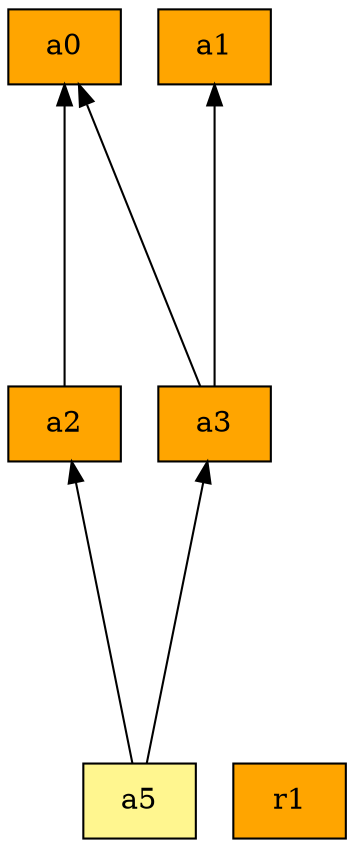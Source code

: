 digraph G {
rankdir=BT;ranksep="2.0";
"a1" [shape=record,fillcolor=orange,style=filled,label="{a1}"];
"a5" [shape=record,fillcolor=khaki1,style=filled,label="{a5}"];
"r1" [shape=record,fillcolor=orange,style=filled,label="{r1}"];
"a2" [shape=record,fillcolor=orange,style=filled,label="{a2}"];
"a0" [shape=record,fillcolor=orange,style=filled,label="{a0}"];
"a3" [shape=record,fillcolor=orange,style=filled,label="{a3}"];
"a5" -> "a3"
"a5" -> "a2"
"a2" -> "a0"
"a3" -> "a1"
"a3" -> "a0"
}